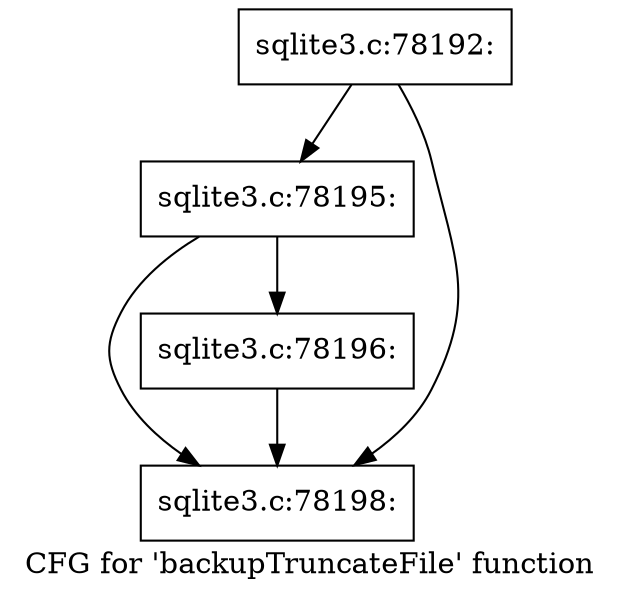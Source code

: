 digraph "CFG for 'backupTruncateFile' function" {
	label="CFG for 'backupTruncateFile' function";

	Node0x55c0f7255930 [shape=record,label="{sqlite3.c:78192:}"];
	Node0x55c0f7255930 -> Node0x55c0f787b850;
	Node0x55c0f7255930 -> Node0x55c0f787b800;
	Node0x55c0f787b850 [shape=record,label="{sqlite3.c:78195:}"];
	Node0x55c0f787b850 -> Node0x55c0f787b7b0;
	Node0x55c0f787b850 -> Node0x55c0f787b800;
	Node0x55c0f787b7b0 [shape=record,label="{sqlite3.c:78196:}"];
	Node0x55c0f787b7b0 -> Node0x55c0f787b800;
	Node0x55c0f787b800 [shape=record,label="{sqlite3.c:78198:}"];
}
